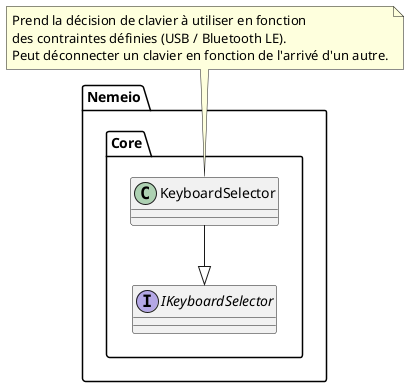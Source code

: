 @startuml

package "Nemeio.Core" {

    together {

        interface IKeyboardSelector {

        }

        class KeyboardSelector {

        }

    }

}

KeyboardSelector --|> IKeyboardSelector

note top of KeyboardSelector
  Prend la décision de clavier à utiliser en fonction 
  des contraintes définies (USB / Bluetooth LE).
  Peut déconnecter un clavier en fonction de l'arrivé d'un autre.
end note

@enduml